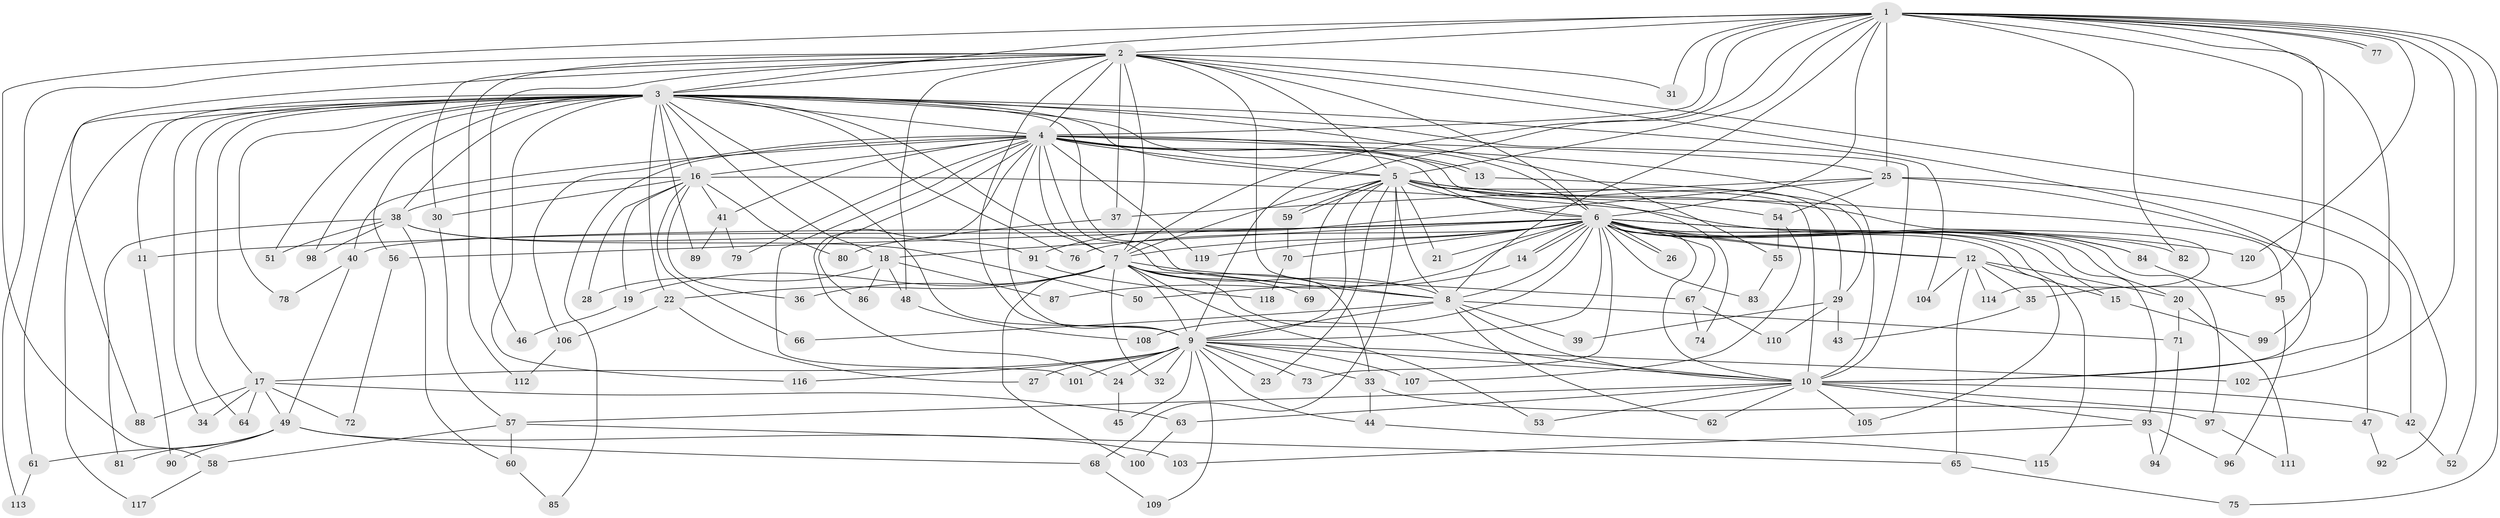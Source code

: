 // Generated by graph-tools (version 1.1) at 2025/49/03/09/25 03:49:30]
// undirected, 120 vertices, 265 edges
graph export_dot {
graph [start="1"]
  node [color=gray90,style=filled];
  1;
  2;
  3;
  4;
  5;
  6;
  7;
  8;
  9;
  10;
  11;
  12;
  13;
  14;
  15;
  16;
  17;
  18;
  19;
  20;
  21;
  22;
  23;
  24;
  25;
  26;
  27;
  28;
  29;
  30;
  31;
  32;
  33;
  34;
  35;
  36;
  37;
  38;
  39;
  40;
  41;
  42;
  43;
  44;
  45;
  46;
  47;
  48;
  49;
  50;
  51;
  52;
  53;
  54;
  55;
  56;
  57;
  58;
  59;
  60;
  61;
  62;
  63;
  64;
  65;
  66;
  67;
  68;
  69;
  70;
  71;
  72;
  73;
  74;
  75;
  76;
  77;
  78;
  79;
  80;
  81;
  82;
  83;
  84;
  85;
  86;
  87;
  88;
  89;
  90;
  91;
  92;
  93;
  94;
  95;
  96;
  97;
  98;
  99;
  100;
  101;
  102;
  103;
  104;
  105;
  106;
  107;
  108;
  109;
  110;
  111;
  112;
  113;
  114;
  115;
  116;
  117;
  118;
  119;
  120;
  1 -- 2;
  1 -- 3;
  1 -- 4;
  1 -- 5;
  1 -- 6;
  1 -- 7;
  1 -- 8;
  1 -- 9;
  1 -- 10;
  1 -- 25;
  1 -- 31;
  1 -- 35;
  1 -- 52;
  1 -- 58;
  1 -- 75;
  1 -- 77;
  1 -- 77;
  1 -- 82;
  1 -- 99;
  1 -- 102;
  1 -- 120;
  2 -- 3;
  2 -- 4;
  2 -- 5;
  2 -- 6;
  2 -- 7;
  2 -- 8;
  2 -- 9;
  2 -- 10;
  2 -- 30;
  2 -- 31;
  2 -- 37;
  2 -- 46;
  2 -- 48;
  2 -- 88;
  2 -- 92;
  2 -- 112;
  2 -- 113;
  3 -- 4;
  3 -- 5;
  3 -- 6;
  3 -- 7;
  3 -- 8;
  3 -- 9;
  3 -- 10;
  3 -- 11;
  3 -- 16;
  3 -- 17;
  3 -- 18;
  3 -- 22;
  3 -- 34;
  3 -- 38;
  3 -- 51;
  3 -- 55;
  3 -- 56;
  3 -- 61;
  3 -- 64;
  3 -- 76;
  3 -- 78;
  3 -- 89;
  3 -- 98;
  3 -- 104;
  3 -- 116;
  3 -- 117;
  4 -- 5;
  4 -- 6;
  4 -- 7;
  4 -- 8;
  4 -- 9;
  4 -- 10;
  4 -- 13;
  4 -- 13;
  4 -- 16;
  4 -- 24;
  4 -- 25;
  4 -- 29;
  4 -- 40;
  4 -- 41;
  4 -- 79;
  4 -- 85;
  4 -- 86;
  4 -- 101;
  4 -- 106;
  4 -- 119;
  5 -- 6;
  5 -- 7;
  5 -- 8;
  5 -- 9;
  5 -- 10;
  5 -- 21;
  5 -- 23;
  5 -- 54;
  5 -- 59;
  5 -- 59;
  5 -- 68;
  5 -- 69;
  5 -- 74;
  5 -- 95;
  5 -- 114;
  6 -- 7;
  6 -- 8;
  6 -- 9;
  6 -- 10;
  6 -- 11;
  6 -- 12;
  6 -- 12;
  6 -- 14;
  6 -- 14;
  6 -- 15;
  6 -- 18;
  6 -- 20;
  6 -- 21;
  6 -- 26;
  6 -- 26;
  6 -- 40;
  6 -- 56;
  6 -- 67;
  6 -- 70;
  6 -- 73;
  6 -- 76;
  6 -- 82;
  6 -- 83;
  6 -- 84;
  6 -- 87;
  6 -- 93;
  6 -- 97;
  6 -- 105;
  6 -- 108;
  6 -- 115;
  6 -- 119;
  6 -- 120;
  7 -- 8;
  7 -- 9;
  7 -- 10;
  7 -- 19;
  7 -- 22;
  7 -- 32;
  7 -- 33;
  7 -- 36;
  7 -- 53;
  7 -- 67;
  7 -- 69;
  7 -- 100;
  8 -- 9;
  8 -- 10;
  8 -- 39;
  8 -- 62;
  8 -- 66;
  8 -- 71;
  9 -- 10;
  9 -- 17;
  9 -- 23;
  9 -- 24;
  9 -- 27;
  9 -- 32;
  9 -- 33;
  9 -- 44;
  9 -- 45;
  9 -- 73;
  9 -- 101;
  9 -- 102;
  9 -- 107;
  9 -- 109;
  9 -- 116;
  10 -- 42;
  10 -- 47;
  10 -- 53;
  10 -- 57;
  10 -- 62;
  10 -- 63;
  10 -- 93;
  10 -- 105;
  11 -- 90;
  12 -- 15;
  12 -- 20;
  12 -- 35;
  12 -- 65;
  12 -- 104;
  12 -- 114;
  13 -- 29;
  14 -- 50;
  15 -- 99;
  16 -- 19;
  16 -- 28;
  16 -- 30;
  16 -- 36;
  16 -- 38;
  16 -- 41;
  16 -- 66;
  16 -- 80;
  16 -- 84;
  17 -- 34;
  17 -- 49;
  17 -- 63;
  17 -- 64;
  17 -- 72;
  17 -- 88;
  18 -- 28;
  18 -- 48;
  18 -- 86;
  18 -- 87;
  19 -- 46;
  20 -- 71;
  20 -- 111;
  22 -- 27;
  22 -- 106;
  24 -- 45;
  25 -- 37;
  25 -- 42;
  25 -- 47;
  25 -- 54;
  25 -- 91;
  29 -- 39;
  29 -- 43;
  29 -- 110;
  30 -- 57;
  33 -- 44;
  33 -- 97;
  35 -- 43;
  37 -- 80;
  38 -- 50;
  38 -- 51;
  38 -- 60;
  38 -- 81;
  38 -- 91;
  38 -- 98;
  40 -- 49;
  40 -- 78;
  41 -- 79;
  41 -- 89;
  42 -- 52;
  44 -- 115;
  47 -- 92;
  48 -- 108;
  49 -- 61;
  49 -- 68;
  49 -- 81;
  49 -- 90;
  49 -- 103;
  54 -- 55;
  54 -- 107;
  55 -- 83;
  56 -- 72;
  57 -- 58;
  57 -- 60;
  57 -- 65;
  58 -- 117;
  59 -- 70;
  60 -- 85;
  61 -- 113;
  63 -- 100;
  65 -- 75;
  67 -- 74;
  67 -- 110;
  68 -- 109;
  70 -- 118;
  71 -- 94;
  84 -- 95;
  91 -- 118;
  93 -- 94;
  93 -- 96;
  93 -- 103;
  95 -- 96;
  97 -- 111;
  106 -- 112;
}

